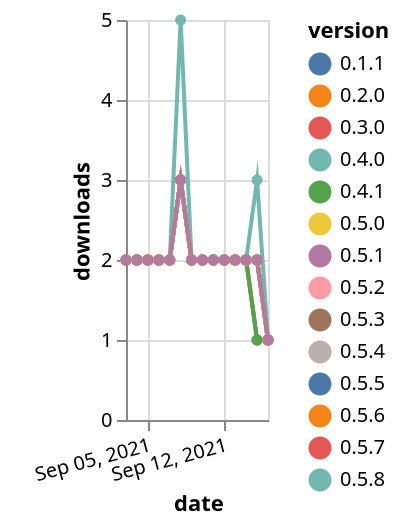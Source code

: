 {"$schema": "https://vega.github.io/schema/vega-lite/v5.json", "description": "A simple bar chart with embedded data.", "data": {"values": [{"date": "2021-09-03", "total": 2107, "delta": 2, "version": "0.2.0"}, {"date": "2021-09-04", "total": 2109, "delta": 2, "version": "0.2.0"}, {"date": "2021-09-05", "total": 2111, "delta": 2, "version": "0.2.0"}, {"date": "2021-09-06", "total": 2113, "delta": 2, "version": "0.2.0"}, {"date": "2021-09-07", "total": 2115, "delta": 2, "version": "0.2.0"}, {"date": "2021-09-08", "total": 2118, "delta": 3, "version": "0.2.0"}, {"date": "2021-09-09", "total": 2120, "delta": 2, "version": "0.2.0"}, {"date": "2021-09-10", "total": 2122, "delta": 2, "version": "0.2.0"}, {"date": "2021-09-11", "total": 2124, "delta": 2, "version": "0.2.0"}, {"date": "2021-09-12", "total": 2126, "delta": 2, "version": "0.2.0"}, {"date": "2021-09-13", "total": 2128, "delta": 2, "version": "0.2.0"}, {"date": "2021-09-14", "total": 2130, "delta": 2, "version": "0.2.0"}, {"date": "2021-09-15", "total": 2132, "delta": 2, "version": "0.2.0"}, {"date": "2021-09-16", "total": 2133, "delta": 1, "version": "0.2.0"}, {"date": "2021-09-03", "total": 2064, "delta": 2, "version": "0.4.0"}, {"date": "2021-09-04", "total": 2066, "delta": 2, "version": "0.4.0"}, {"date": "2021-09-05", "total": 2068, "delta": 2, "version": "0.4.0"}, {"date": "2021-09-06", "total": 2070, "delta": 2, "version": "0.4.0"}, {"date": "2021-09-07", "total": 2072, "delta": 2, "version": "0.4.0"}, {"date": "2021-09-08", "total": 2075, "delta": 3, "version": "0.4.0"}, {"date": "2021-09-09", "total": 2077, "delta": 2, "version": "0.4.0"}, {"date": "2021-09-10", "total": 2079, "delta": 2, "version": "0.4.0"}, {"date": "2021-09-11", "total": 2081, "delta": 2, "version": "0.4.0"}, {"date": "2021-09-12", "total": 2083, "delta": 2, "version": "0.4.0"}, {"date": "2021-09-13", "total": 2085, "delta": 2, "version": "0.4.0"}, {"date": "2021-09-14", "total": 2087, "delta": 2, "version": "0.4.0"}, {"date": "2021-09-15", "total": 2088, "delta": 1, "version": "0.4.0"}, {"date": "2021-09-16", "total": 2089, "delta": 1, "version": "0.4.0"}, {"date": "2021-09-03", "total": 1934, "delta": 2, "version": "0.5.2"}, {"date": "2021-09-04", "total": 1936, "delta": 2, "version": "0.5.2"}, {"date": "2021-09-05", "total": 1938, "delta": 2, "version": "0.5.2"}, {"date": "2021-09-06", "total": 1940, "delta": 2, "version": "0.5.2"}, {"date": "2021-09-07", "total": 1942, "delta": 2, "version": "0.5.2"}, {"date": "2021-09-08", "total": 1945, "delta": 3, "version": "0.5.2"}, {"date": "2021-09-09", "total": 1947, "delta": 2, "version": "0.5.2"}, {"date": "2021-09-10", "total": 1949, "delta": 2, "version": "0.5.2"}, {"date": "2021-09-11", "total": 1951, "delta": 2, "version": "0.5.2"}, {"date": "2021-09-12", "total": 1953, "delta": 2, "version": "0.5.2"}, {"date": "2021-09-13", "total": 1955, "delta": 2, "version": "0.5.2"}, {"date": "2021-09-14", "total": 1957, "delta": 2, "version": "0.5.2"}, {"date": "2021-09-15", "total": 1959, "delta": 2, "version": "0.5.2"}, {"date": "2021-09-16", "total": 1960, "delta": 1, "version": "0.5.2"}, {"date": "2021-09-03", "total": 1604, "delta": 2, "version": "0.5.8"}, {"date": "2021-09-04", "total": 1606, "delta": 2, "version": "0.5.8"}, {"date": "2021-09-05", "total": 1608, "delta": 2, "version": "0.5.8"}, {"date": "2021-09-06", "total": 1610, "delta": 2, "version": "0.5.8"}, {"date": "2021-09-07", "total": 1612, "delta": 2, "version": "0.5.8"}, {"date": "2021-09-08", "total": 1617, "delta": 5, "version": "0.5.8"}, {"date": "2021-09-09", "total": 1619, "delta": 2, "version": "0.5.8"}, {"date": "2021-09-10", "total": 1621, "delta": 2, "version": "0.5.8"}, {"date": "2021-09-11", "total": 1623, "delta": 2, "version": "0.5.8"}, {"date": "2021-09-12", "total": 1625, "delta": 2, "version": "0.5.8"}, {"date": "2021-09-13", "total": 1627, "delta": 2, "version": "0.5.8"}, {"date": "2021-09-14", "total": 1629, "delta": 2, "version": "0.5.8"}, {"date": "2021-09-15", "total": 1632, "delta": 3, "version": "0.5.8"}, {"date": "2021-09-16", "total": 1633, "delta": 1, "version": "0.5.8"}, {"date": "2021-09-03", "total": 1540, "delta": 2, "version": "0.5.7"}, {"date": "2021-09-04", "total": 1542, "delta": 2, "version": "0.5.7"}, {"date": "2021-09-05", "total": 1544, "delta": 2, "version": "0.5.7"}, {"date": "2021-09-06", "total": 1546, "delta": 2, "version": "0.5.7"}, {"date": "2021-09-07", "total": 1548, "delta": 2, "version": "0.5.7"}, {"date": "2021-09-08", "total": 1551, "delta": 3, "version": "0.5.7"}, {"date": "2021-09-09", "total": 1553, "delta": 2, "version": "0.5.7"}, {"date": "2021-09-10", "total": 1555, "delta": 2, "version": "0.5.7"}, {"date": "2021-09-11", "total": 1557, "delta": 2, "version": "0.5.7"}, {"date": "2021-09-12", "total": 1559, "delta": 2, "version": "0.5.7"}, {"date": "2021-09-13", "total": 1561, "delta": 2, "version": "0.5.7"}, {"date": "2021-09-14", "total": 1563, "delta": 2, "version": "0.5.7"}, {"date": "2021-09-15", "total": 1565, "delta": 2, "version": "0.5.7"}, {"date": "2021-09-16", "total": 1566, "delta": 1, "version": "0.5.7"}, {"date": "2021-09-03", "total": 2133, "delta": 2, "version": "0.1.1"}, {"date": "2021-09-04", "total": 2135, "delta": 2, "version": "0.1.1"}, {"date": "2021-09-05", "total": 2137, "delta": 2, "version": "0.1.1"}, {"date": "2021-09-06", "total": 2139, "delta": 2, "version": "0.1.1"}, {"date": "2021-09-07", "total": 2141, "delta": 2, "version": "0.1.1"}, {"date": "2021-09-08", "total": 2144, "delta": 3, "version": "0.1.1"}, {"date": "2021-09-09", "total": 2146, "delta": 2, "version": "0.1.1"}, {"date": "2021-09-10", "total": 2148, "delta": 2, "version": "0.1.1"}, {"date": "2021-09-11", "total": 2150, "delta": 2, "version": "0.1.1"}, {"date": "2021-09-12", "total": 2152, "delta": 2, "version": "0.1.1"}, {"date": "2021-09-13", "total": 2154, "delta": 2, "version": "0.1.1"}, {"date": "2021-09-14", "total": 2156, "delta": 2, "version": "0.1.1"}, {"date": "2021-09-15", "total": 2158, "delta": 2, "version": "0.1.1"}, {"date": "2021-09-16", "total": 2159, "delta": 1, "version": "0.1.1"}, {"date": "2021-09-03", "total": 2042, "delta": 2, "version": "0.3.0"}, {"date": "2021-09-04", "total": 2044, "delta": 2, "version": "0.3.0"}, {"date": "2021-09-05", "total": 2046, "delta": 2, "version": "0.3.0"}, {"date": "2021-09-06", "total": 2048, "delta": 2, "version": "0.3.0"}, {"date": "2021-09-07", "total": 2050, "delta": 2, "version": "0.3.0"}, {"date": "2021-09-08", "total": 2053, "delta": 3, "version": "0.3.0"}, {"date": "2021-09-09", "total": 2055, "delta": 2, "version": "0.3.0"}, {"date": "2021-09-10", "total": 2057, "delta": 2, "version": "0.3.0"}, {"date": "2021-09-11", "total": 2059, "delta": 2, "version": "0.3.0"}, {"date": "2021-09-12", "total": 2061, "delta": 2, "version": "0.3.0"}, {"date": "2021-09-13", "total": 2063, "delta": 2, "version": "0.3.0"}, {"date": "2021-09-14", "total": 2065, "delta": 2, "version": "0.3.0"}, {"date": "2021-09-15", "total": 2066, "delta": 1, "version": "0.3.0"}, {"date": "2021-09-16", "total": 2067, "delta": 1, "version": "0.3.0"}, {"date": "2021-09-03", "total": 1884, "delta": 2, "version": "0.5.3"}, {"date": "2021-09-04", "total": 1886, "delta": 2, "version": "0.5.3"}, {"date": "2021-09-05", "total": 1888, "delta": 2, "version": "0.5.3"}, {"date": "2021-09-06", "total": 1890, "delta": 2, "version": "0.5.3"}, {"date": "2021-09-07", "total": 1892, "delta": 2, "version": "0.5.3"}, {"date": "2021-09-08", "total": 1895, "delta": 3, "version": "0.5.3"}, {"date": "2021-09-09", "total": 1897, "delta": 2, "version": "0.5.3"}, {"date": "2021-09-10", "total": 1899, "delta": 2, "version": "0.5.3"}, {"date": "2021-09-11", "total": 1901, "delta": 2, "version": "0.5.3"}, {"date": "2021-09-12", "total": 1903, "delta": 2, "version": "0.5.3"}, {"date": "2021-09-13", "total": 1905, "delta": 2, "version": "0.5.3"}, {"date": "2021-09-14", "total": 1907, "delta": 2, "version": "0.5.3"}, {"date": "2021-09-15", "total": 1909, "delta": 2, "version": "0.5.3"}, {"date": "2021-09-16", "total": 1910, "delta": 1, "version": "0.5.3"}, {"date": "2021-09-03", "total": 1560, "delta": 2, "version": "0.5.5"}, {"date": "2021-09-04", "total": 1562, "delta": 2, "version": "0.5.5"}, {"date": "2021-09-05", "total": 1564, "delta": 2, "version": "0.5.5"}, {"date": "2021-09-06", "total": 1566, "delta": 2, "version": "0.5.5"}, {"date": "2021-09-07", "total": 1568, "delta": 2, "version": "0.5.5"}, {"date": "2021-09-08", "total": 1571, "delta": 3, "version": "0.5.5"}, {"date": "2021-09-09", "total": 1573, "delta": 2, "version": "0.5.5"}, {"date": "2021-09-10", "total": 1575, "delta": 2, "version": "0.5.5"}, {"date": "2021-09-11", "total": 1577, "delta": 2, "version": "0.5.5"}, {"date": "2021-09-12", "total": 1579, "delta": 2, "version": "0.5.5"}, {"date": "2021-09-13", "total": 1581, "delta": 2, "version": "0.5.5"}, {"date": "2021-09-14", "total": 1583, "delta": 2, "version": "0.5.5"}, {"date": "2021-09-15", "total": 1585, "delta": 2, "version": "0.5.5"}, {"date": "2021-09-16", "total": 1586, "delta": 1, "version": "0.5.5"}, {"date": "2021-09-03", "total": 1845, "delta": 2, "version": "0.5.4"}, {"date": "2021-09-04", "total": 1847, "delta": 2, "version": "0.5.4"}, {"date": "2021-09-05", "total": 1849, "delta": 2, "version": "0.5.4"}, {"date": "2021-09-06", "total": 1851, "delta": 2, "version": "0.5.4"}, {"date": "2021-09-07", "total": 1853, "delta": 2, "version": "0.5.4"}, {"date": "2021-09-08", "total": 1856, "delta": 3, "version": "0.5.4"}, {"date": "2021-09-09", "total": 1858, "delta": 2, "version": "0.5.4"}, {"date": "2021-09-10", "total": 1860, "delta": 2, "version": "0.5.4"}, {"date": "2021-09-11", "total": 1862, "delta": 2, "version": "0.5.4"}, {"date": "2021-09-12", "total": 1864, "delta": 2, "version": "0.5.4"}, {"date": "2021-09-13", "total": 1866, "delta": 2, "version": "0.5.4"}, {"date": "2021-09-14", "total": 1868, "delta": 2, "version": "0.5.4"}, {"date": "2021-09-15", "total": 1870, "delta": 2, "version": "0.5.4"}, {"date": "2021-09-16", "total": 1871, "delta": 1, "version": "0.5.4"}, {"date": "2021-09-03", "total": 2006, "delta": 2, "version": "0.4.1"}, {"date": "2021-09-04", "total": 2008, "delta": 2, "version": "0.4.1"}, {"date": "2021-09-05", "total": 2010, "delta": 2, "version": "0.4.1"}, {"date": "2021-09-06", "total": 2012, "delta": 2, "version": "0.4.1"}, {"date": "2021-09-07", "total": 2014, "delta": 2, "version": "0.4.1"}, {"date": "2021-09-08", "total": 2017, "delta": 3, "version": "0.4.1"}, {"date": "2021-09-09", "total": 2019, "delta": 2, "version": "0.4.1"}, {"date": "2021-09-10", "total": 2021, "delta": 2, "version": "0.4.1"}, {"date": "2021-09-11", "total": 2023, "delta": 2, "version": "0.4.1"}, {"date": "2021-09-12", "total": 2025, "delta": 2, "version": "0.4.1"}, {"date": "2021-09-13", "total": 2027, "delta": 2, "version": "0.4.1"}, {"date": "2021-09-14", "total": 2029, "delta": 2, "version": "0.4.1"}, {"date": "2021-09-15", "total": 2030, "delta": 1, "version": "0.4.1"}, {"date": "2021-09-16", "total": 2031, "delta": 1, "version": "0.4.1"}, {"date": "2021-09-03", "total": 2057, "delta": 2, "version": "0.5.0"}, {"date": "2021-09-04", "total": 2059, "delta": 2, "version": "0.5.0"}, {"date": "2021-09-05", "total": 2061, "delta": 2, "version": "0.5.0"}, {"date": "2021-09-06", "total": 2063, "delta": 2, "version": "0.5.0"}, {"date": "2021-09-07", "total": 2065, "delta": 2, "version": "0.5.0"}, {"date": "2021-09-08", "total": 2068, "delta": 3, "version": "0.5.0"}, {"date": "2021-09-09", "total": 2070, "delta": 2, "version": "0.5.0"}, {"date": "2021-09-10", "total": 2072, "delta": 2, "version": "0.5.0"}, {"date": "2021-09-11", "total": 2074, "delta": 2, "version": "0.5.0"}, {"date": "2021-09-12", "total": 2076, "delta": 2, "version": "0.5.0"}, {"date": "2021-09-13", "total": 2078, "delta": 2, "version": "0.5.0"}, {"date": "2021-09-14", "total": 2080, "delta": 2, "version": "0.5.0"}, {"date": "2021-09-15", "total": 2082, "delta": 2, "version": "0.5.0"}, {"date": "2021-09-16", "total": 2083, "delta": 1, "version": "0.5.0"}, {"date": "2021-09-03", "total": 1564, "delta": 2, "version": "0.5.6"}, {"date": "2021-09-04", "total": 1566, "delta": 2, "version": "0.5.6"}, {"date": "2021-09-05", "total": 1568, "delta": 2, "version": "0.5.6"}, {"date": "2021-09-06", "total": 1570, "delta": 2, "version": "0.5.6"}, {"date": "2021-09-07", "total": 1572, "delta": 2, "version": "0.5.6"}, {"date": "2021-09-08", "total": 1575, "delta": 3, "version": "0.5.6"}, {"date": "2021-09-09", "total": 1577, "delta": 2, "version": "0.5.6"}, {"date": "2021-09-10", "total": 1579, "delta": 2, "version": "0.5.6"}, {"date": "2021-09-11", "total": 1581, "delta": 2, "version": "0.5.6"}, {"date": "2021-09-12", "total": 1583, "delta": 2, "version": "0.5.6"}, {"date": "2021-09-13", "total": 1585, "delta": 2, "version": "0.5.6"}, {"date": "2021-09-14", "total": 1587, "delta": 2, "version": "0.5.6"}, {"date": "2021-09-15", "total": 1589, "delta": 2, "version": "0.5.6"}, {"date": "2021-09-16", "total": 1590, "delta": 1, "version": "0.5.6"}, {"date": "2021-09-03", "total": 1983, "delta": 2, "version": "0.5.1"}, {"date": "2021-09-04", "total": 1985, "delta": 2, "version": "0.5.1"}, {"date": "2021-09-05", "total": 1987, "delta": 2, "version": "0.5.1"}, {"date": "2021-09-06", "total": 1989, "delta": 2, "version": "0.5.1"}, {"date": "2021-09-07", "total": 1991, "delta": 2, "version": "0.5.1"}, {"date": "2021-09-08", "total": 1994, "delta": 3, "version": "0.5.1"}, {"date": "2021-09-09", "total": 1996, "delta": 2, "version": "0.5.1"}, {"date": "2021-09-10", "total": 1998, "delta": 2, "version": "0.5.1"}, {"date": "2021-09-11", "total": 2000, "delta": 2, "version": "0.5.1"}, {"date": "2021-09-12", "total": 2002, "delta": 2, "version": "0.5.1"}, {"date": "2021-09-13", "total": 2004, "delta": 2, "version": "0.5.1"}, {"date": "2021-09-14", "total": 2006, "delta": 2, "version": "0.5.1"}, {"date": "2021-09-15", "total": 2008, "delta": 2, "version": "0.5.1"}, {"date": "2021-09-16", "total": 2009, "delta": 1, "version": "0.5.1"}]}, "width": "container", "mark": {"type": "line", "point": {"filled": true}}, "encoding": {"x": {"field": "date", "type": "temporal", "timeUnit": "yearmonthdate", "title": "date", "axis": {"labelAngle": -15}}, "y": {"field": "delta", "type": "quantitative", "title": "downloads"}, "color": {"field": "version", "type": "nominal"}, "tooltip": {"field": "delta"}}}
